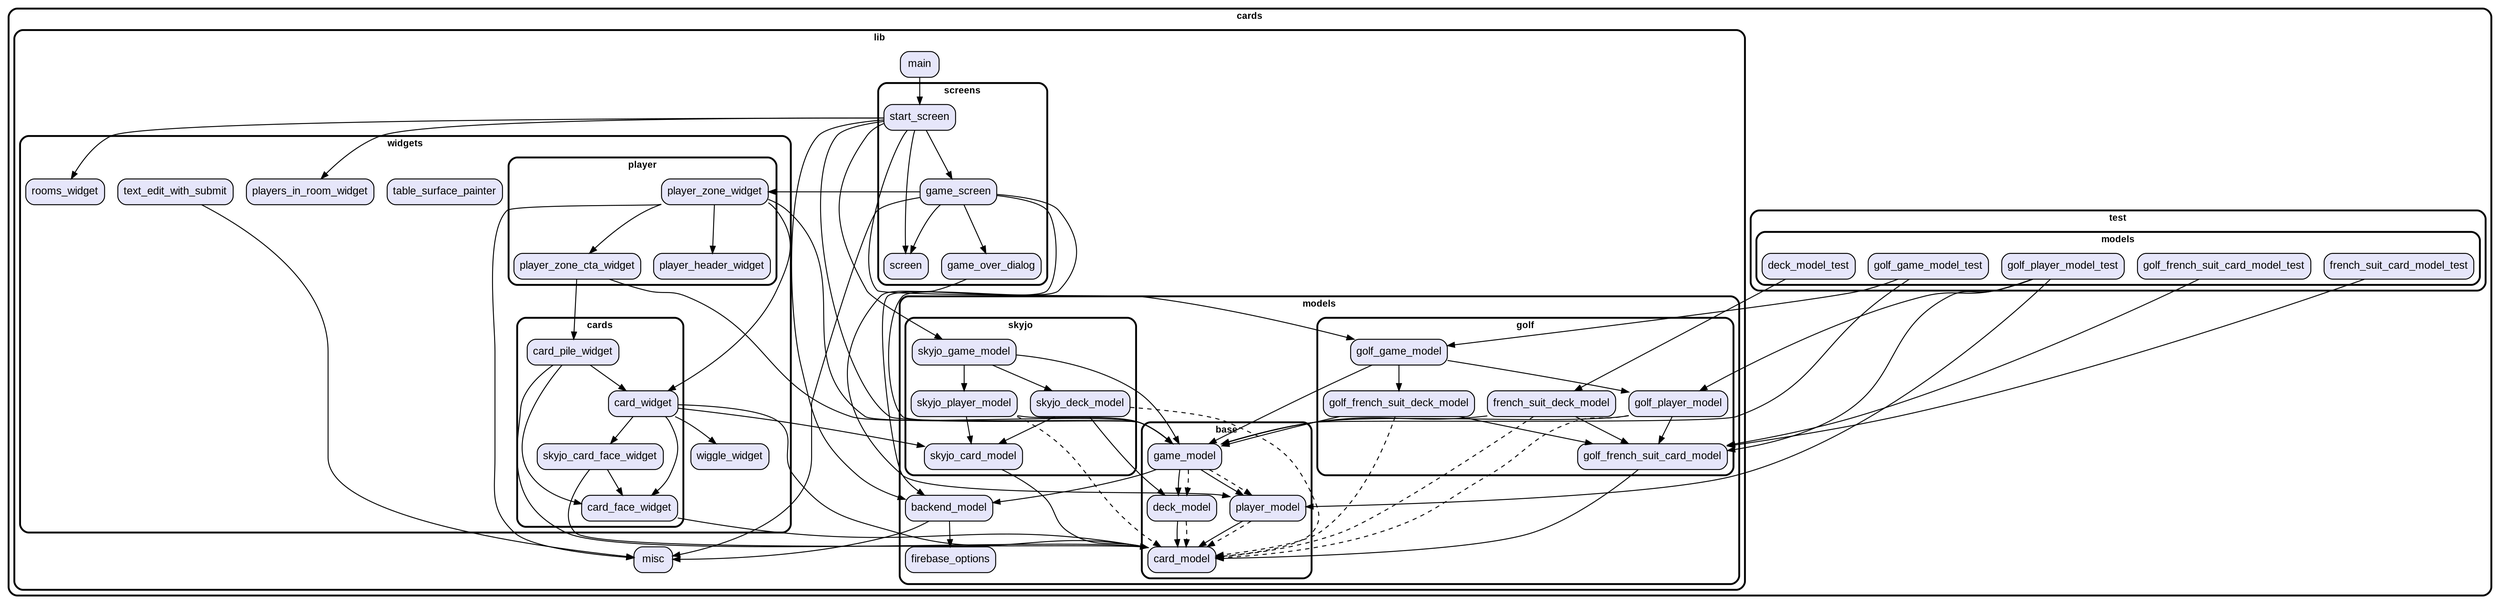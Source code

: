 digraph "" {
  graph [style=rounded fontname="Arial Black" fontsize=13 penwidth=2.6];
  node [shape=rect style="filled,rounded" fontname=Arial fontsize=15 fillcolor=Lavender penwidth=1.3];
  edge [penwidth=1.3];
  "/test/models/deck_model_test.dart" [label="deck_model_test"];
  "/test/models/golf_player_model_test.dart" [label="golf_player_model_test"];
  "/test/models/golf_french_suit_card_model_test.dart" [label="golf_french_suit_card_model_test"];
  "/test/models/french_suit_card_model_test.dart" [label="french_suit_card_model_test"];
  "/test/models/golf_game_model_test.dart" [label="golf_game_model_test"];
  "/lib/models/golf/golf_french_suit_deck_model.dart" [label="golf_french_suit_deck_model"];
  "/lib/models/golf/golf_french_suit_card_model.dart" [label="golf_french_suit_card_model"];
  "/lib/models/golf/french_suit_deck_model.dart" [label="french_suit_deck_model"];
  "/lib/models/golf/golf_game_model.dart" [label="golf_game_model"];
  "/lib/models/golf/golf_player_model.dart" [label="golf_player_model"];
  "/lib/models/firebase_options.dart" [label="firebase_options"];
  "/lib/models/skyjo/skyjo_deck_model.dart" [label="skyjo_deck_model"];
  "/lib/models/skyjo/skyjo_card_model.dart" [label="skyjo_card_model"];
  "/lib/models/skyjo/skyjo_game_model.dart" [label="skyjo_game_model"];
  "/lib/models/skyjo/skyjo_player_model.dart" [label="skyjo_player_model"];
  "/lib/models/backend_model.dart" [label="backend_model"];
  "/lib/models/base/game_model.dart" [label="game_model"];
  "/lib/models/base/player_model.dart" [label="player_model"];
  "/lib/models/base/card_model.dart" [label="card_model"];
  "/lib/models/base/deck_model.dart" [label="deck_model"];
  "/lib/screens/game_over_dialog.dart" [label="game_over_dialog"];
  "/lib/screens/game_screen.dart" [label="game_screen"];
  "/lib/screens/start_screen.dart" [label="start_screen"];
  "/lib/screens/screen.dart" [label="screen"];
  "/lib/main.dart" [label="main"];
  "/lib/misc.dart" [label="misc"];
  "/lib/widgets/table_surface_painter.dart" [label="table_surface_painter"];
  "/lib/widgets/cards/card_pile_widget.dart" [label="card_pile_widget"];
  "/lib/widgets/cards/skyjo_card_face_widget.dart" [label="skyjo_card_face_widget"];
  "/lib/widgets/cards/card_widget.dart" [label="card_widget"];
  "/lib/widgets/cards/card_face_widget.dart" [label="card_face_widget"];
  "/lib/widgets/wiggle_widget.dart" [label="wiggle_widget"];
  "/lib/widgets/players_in_room_widget.dart" [label="players_in_room_widget"];
  "/lib/widgets/text_edit_with_submit.dart" [label="text_edit_with_submit"];
  "/lib/widgets/rooms_widget.dart" [label="rooms_widget"];
  "/lib/widgets/player/player_zone_cta_widget.dart" [label="player_zone_cta_widget"];
  "/lib/widgets/player/player_header_widget.dart" [label="player_header_widget"];
  "/lib/widgets/player/player_zone_widget.dart" [label="player_zone_widget"];
  subgraph "cluster~" {
    label="cards";
    subgraph "cluster~/test" {
      label="test";
      subgraph "cluster~/test/models" {
        label="models";
        "/test/models/deck_model_test.dart";
        "/test/models/golf_player_model_test.dart";
        "/test/models/golf_french_suit_card_model_test.dart";
        "/test/models/french_suit_card_model_test.dart";
        "/test/models/golf_game_model_test.dart";
      }
    }
    subgraph "cluster~/lib" {
      label="lib";
      "/lib/main.dart";
      "/lib/misc.dart";
      subgraph "cluster~/lib/models" {
        label="models";
        "/lib/models/firebase_options.dart";
        "/lib/models/backend_model.dart";
        subgraph "cluster~/lib/models/golf" {
          label="golf";
          "/lib/models/golf/golf_french_suit_deck_model.dart";
          "/lib/models/golf/golf_french_suit_card_model.dart";
          "/lib/models/golf/french_suit_deck_model.dart";
          "/lib/models/golf/golf_game_model.dart";
          "/lib/models/golf/golf_player_model.dart";
        }
        subgraph "cluster~/lib/models/skyjo" {
          label="skyjo";
          "/lib/models/skyjo/skyjo_deck_model.dart";
          "/lib/models/skyjo/skyjo_card_model.dart";
          "/lib/models/skyjo/skyjo_game_model.dart";
          "/lib/models/skyjo/skyjo_player_model.dart";
        }
        subgraph "cluster~/lib/models/base" {
          label="base";
          "/lib/models/base/game_model.dart";
          "/lib/models/base/player_model.dart";
          "/lib/models/base/card_model.dart";
          "/lib/models/base/deck_model.dart";
        }
      }
      subgraph "cluster~/lib/screens" {
        label="screens";
        "/lib/screens/game_over_dialog.dart";
        "/lib/screens/game_screen.dart";
        "/lib/screens/start_screen.dart";
        "/lib/screens/screen.dart";
      }
      subgraph "cluster~/lib/widgets" {
        label="widgets";
        "/lib/widgets/table_surface_painter.dart";
        "/lib/widgets/wiggle_widget.dart";
        "/lib/widgets/players_in_room_widget.dart";
        "/lib/widgets/text_edit_with_submit.dart";
        "/lib/widgets/rooms_widget.dart";
        subgraph "cluster~/lib/widgets/cards" {
          label="cards";
          "/lib/widgets/cards/card_pile_widget.dart";
          "/lib/widgets/cards/skyjo_card_face_widget.dart";
          "/lib/widgets/cards/card_widget.dart";
          "/lib/widgets/cards/card_face_widget.dart";
        }
        subgraph "cluster~/lib/widgets/player" {
          label="player";
          "/lib/widgets/player/player_zone_cta_widget.dart";
          "/lib/widgets/player/player_header_widget.dart";
          "/lib/widgets/player/player_zone_widget.dart";
        }
      }
    }
  }
  "/test/models/deck_model_test.dart" -> "/lib/models/golf/french_suit_deck_model.dart";
  "/test/models/golf_player_model_test.dart" -> "/lib/models/base/player_model.dart";
  "/test/models/golf_player_model_test.dart" -> "/lib/models/golf/golf_french_suit_card_model.dart";
  "/test/models/golf_player_model_test.dart" -> "/lib/models/golf/golf_player_model.dart";
  "/test/models/golf_french_suit_card_model_test.dart" -> "/lib/models/golf/golf_french_suit_card_model.dart";
  "/test/models/french_suit_card_model_test.dart" -> "/lib/models/golf/golf_french_suit_card_model.dart";
  "/test/models/golf_game_model_test.dart" -> "/lib/models/base/game_model.dart";
  "/test/models/golf_game_model_test.dart" -> "/lib/models/golf/golf_game_model.dart";
  "/lib/models/golf/golf_french_suit_deck_model.dart" -> "/lib/models/base/game_model.dart";
  "/lib/models/golf/golf_french_suit_deck_model.dart" -> "/lib/models/golf/golf_french_suit_card_model.dart";
  "/lib/models/golf/golf_french_suit_deck_model.dart" -> "/lib/models/base/card_model.dart" [style=dashed];
  "/lib/models/golf/golf_french_suit_card_model.dart" -> "/lib/models/base/card_model.dart";
  "/lib/models/golf/french_suit_deck_model.dart" -> "/lib/models/base/game_model.dart";
  "/lib/models/golf/french_suit_deck_model.dart" -> "/lib/models/golf/golf_french_suit_card_model.dart";
  "/lib/models/golf/french_suit_deck_model.dart" -> "/lib/models/base/card_model.dart" [style=dashed];
  "/lib/models/golf/golf_game_model.dart" -> "/lib/models/base/game_model.dart";
  "/lib/models/golf/golf_game_model.dart" -> "/lib/models/golf/golf_french_suit_deck_model.dart";
  "/lib/models/golf/golf_game_model.dart" -> "/lib/models/golf/golf_player_model.dart";
  "/lib/models/golf/golf_player_model.dart" -> "/lib/models/base/game_model.dart";
  "/lib/models/golf/golf_player_model.dart" -> "/lib/models/golf/golf_french_suit_card_model.dart";
  "/lib/models/golf/golf_player_model.dart" -> "/lib/models/base/card_model.dart" [style=dashed];
  "/lib/models/skyjo/skyjo_deck_model.dart" -> "/lib/models/base/deck_model.dart";
  "/lib/models/skyjo/skyjo_deck_model.dart" -> "/lib/models/skyjo/skyjo_card_model.dart";
  "/lib/models/skyjo/skyjo_deck_model.dart" -> "/lib/models/base/card_model.dart" [style=dashed];
  "/lib/models/skyjo/skyjo_card_model.dart" -> "/lib/models/base/card_model.dart";
  "/lib/models/skyjo/skyjo_game_model.dart" -> "/lib/models/base/game_model.dart";
  "/lib/models/skyjo/skyjo_game_model.dart" -> "/lib/models/skyjo/skyjo_deck_model.dart";
  "/lib/models/skyjo/skyjo_game_model.dart" -> "/lib/models/skyjo/skyjo_player_model.dart";
  "/lib/models/skyjo/skyjo_player_model.dart" -> "/lib/models/base/game_model.dart";
  "/lib/models/skyjo/skyjo_player_model.dart" -> "/lib/models/skyjo/skyjo_card_model.dart";
  "/lib/models/skyjo/skyjo_player_model.dart" -> "/lib/models/base/card_model.dart" [style=dashed];
  "/lib/models/backend_model.dart" -> "/lib/misc.dart";
  "/lib/models/backend_model.dart" -> "/lib/models/firebase_options.dart";
  "/lib/models/base/game_model.dart" -> "/lib/models/backend_model.dart";
  "/lib/models/base/game_model.dart" -> "/lib/models/base/deck_model.dart";
  "/lib/models/base/game_model.dart" -> "/lib/models/base/player_model.dart";
  "/lib/models/base/game_model.dart" -> "/lib/models/base/deck_model.dart" [style=dashed];
  "/lib/models/base/game_model.dart" -> "/lib/models/base/player_model.dart" [style=dashed];
  "/lib/models/base/player_model.dart" -> "/lib/models/base/card_model.dart";
  "/lib/models/base/player_model.dart" -> "/lib/models/base/card_model.dart" [style=dashed];
  "/lib/models/base/deck_model.dart" -> "/lib/models/base/card_model.dart";
  "/lib/models/base/deck_model.dart" -> "/lib/models/base/card_model.dart" [style=dashed];
  "/lib/screens/game_over_dialog.dart" -> "/lib/models/base/player_model.dart";
  "/lib/screens/game_screen.dart" -> "/lib/misc.dart";
  "/lib/screens/game_screen.dart" -> "/lib/models/backend_model.dart";
  "/lib/screens/game_screen.dart" -> "/lib/models/base/game_model.dart";
  "/lib/screens/game_screen.dart" -> "/lib/screens/game_over_dialog.dart";
  "/lib/screens/game_screen.dart" -> "/lib/screens/screen.dart";
  "/lib/screens/game_screen.dart" -> "/lib/widgets/player/player_zone_widget.dart";
  "/lib/screens/start_screen.dart" -> "/lib/models/backend_model.dart";
  "/lib/screens/start_screen.dart" -> "/lib/models/base/game_model.dart";
  "/lib/screens/start_screen.dart" -> "/lib/models/golf/golf_game_model.dart";
  "/lib/screens/start_screen.dart" -> "/lib/models/skyjo/skyjo_game_model.dart";
  "/lib/screens/start_screen.dart" -> "/lib/screens/game_screen.dart";
  "/lib/screens/start_screen.dart" -> "/lib/screens/screen.dart";
  "/lib/screens/start_screen.dart" -> "/lib/widgets/players_in_room_widget.dart";
  "/lib/screens/start_screen.dart" -> "/lib/widgets/rooms_widget.dart";
  "/lib/main.dart" -> "/lib/screens/start_screen.dart";
  "/lib/widgets/cards/card_pile_widget.dart" -> "/lib/models/base/card_model.dart";
  "/lib/widgets/cards/card_pile_widget.dart" -> "/lib/widgets/cards/card_face_widget.dart";
  "/lib/widgets/cards/card_pile_widget.dart" -> "/lib/widgets/cards/card_widget.dart";
  "/lib/widgets/cards/skyjo_card_face_widget.dart" -> "/lib/models/base/card_model.dart";
  "/lib/widgets/cards/skyjo_card_face_widget.dart" -> "/lib/widgets/cards/card_face_widget.dart";
  "/lib/widgets/cards/card_widget.dart" -> "/lib/models/base/card_model.dart";
  "/lib/widgets/cards/card_widget.dart" -> "/lib/models/skyjo/skyjo_card_model.dart";
  "/lib/widgets/cards/card_widget.dart" -> "/lib/widgets/cards/card_face_widget.dart";
  "/lib/widgets/cards/card_widget.dart" -> "/lib/widgets/cards/skyjo_card_face_widget.dart";
  "/lib/widgets/cards/card_widget.dart" -> "/lib/widgets/wiggle_widget.dart";
  "/lib/widgets/cards/card_face_widget.dart" -> "/lib/models/base/card_model.dart";
  "/lib/widgets/text_edit_with_submit.dart" -> "/lib/misc.dart";
  "/lib/widgets/player/player_zone_cta_widget.dart" -> "/lib/models/base/game_model.dart";
  "/lib/widgets/player/player_zone_cta_widget.dart" -> "/lib/widgets/cards/card_pile_widget.dart";
  "/lib/widgets/player/player_zone_widget.dart" -> "/lib/misc.dart";
  "/lib/widgets/player/player_zone_widget.dart" -> "/lib/models/base/game_model.dart";
  "/lib/widgets/player/player_zone_widget.dart" -> "/lib/widgets/cards/card_widget.dart";
  "/lib/widgets/player/player_zone_widget.dart" -> "/lib/widgets/player/player_header_widget.dart";
  "/lib/widgets/player/player_zone_widget.dart" -> "/lib/widgets/player/player_zone_cta_widget.dart";
}
